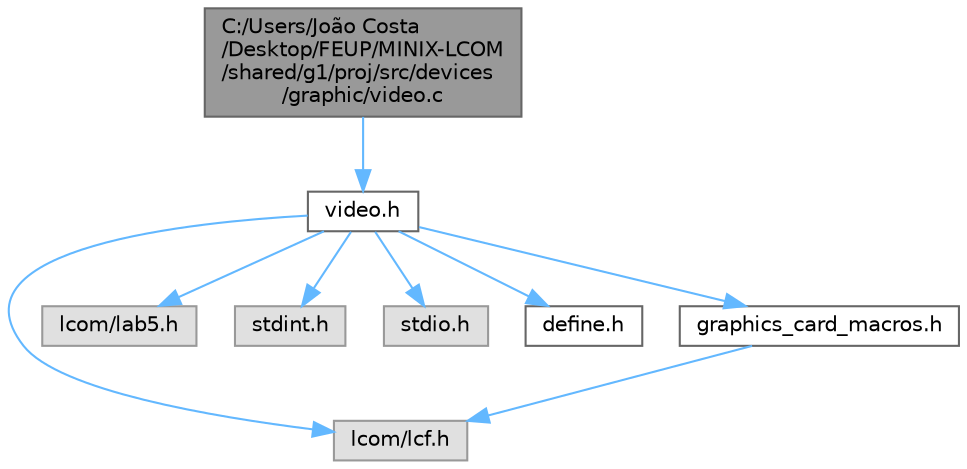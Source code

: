 digraph "C:/Users/João Costa/Desktop/FEUP/MINIX-LCOM/shared/g1/proj/src/devices/graphic/video.c"
{
 // LATEX_PDF_SIZE
  bgcolor="transparent";
  edge [fontname=Helvetica,fontsize=10,labelfontname=Helvetica,labelfontsize=10];
  node [fontname=Helvetica,fontsize=10,shape=box,height=0.2,width=0.4];
  Node1 [label="C:/Users/João Costa\l/Desktop/FEUP/MINIX-LCOM\l/shared/g1/proj/src/devices\l/graphic/video.c",height=0.2,width=0.4,color="gray40", fillcolor="grey60", style="filled", fontcolor="black",tooltip=" "];
  Node1 -> Node2 [color="steelblue1",style="solid"];
  Node2 [label="video.h",height=0.2,width=0.4,color="grey40", fillcolor="white", style="filled",URL="$video_8h.html",tooltip=" "];
  Node2 -> Node3 [color="steelblue1",style="solid"];
  Node3 [label="lcom/lcf.h",height=0.2,width=0.4,color="grey60", fillcolor="#E0E0E0", style="filled",tooltip=" "];
  Node2 -> Node4 [color="steelblue1",style="solid"];
  Node4 [label="lcom/lab5.h",height=0.2,width=0.4,color="grey60", fillcolor="#E0E0E0", style="filled",tooltip=" "];
  Node2 -> Node5 [color="steelblue1",style="solid"];
  Node5 [label="stdint.h",height=0.2,width=0.4,color="grey60", fillcolor="#E0E0E0", style="filled",tooltip=" "];
  Node2 -> Node6 [color="steelblue1",style="solid"];
  Node6 [label="stdio.h",height=0.2,width=0.4,color="grey60", fillcolor="#E0E0E0", style="filled",tooltip=" "];
  Node2 -> Node7 [color="steelblue1",style="solid"];
  Node7 [label="define.h",height=0.2,width=0.4,color="grey40", fillcolor="white", style="filled",URL="$define_8h.html",tooltip=" "];
  Node2 -> Node8 [color="steelblue1",style="solid"];
  Node8 [label="graphics_card_macros.h",height=0.2,width=0.4,color="grey40", fillcolor="white", style="filled",URL="$graphics__card__macros_8h.html",tooltip=" "];
  Node8 -> Node3 [color="steelblue1",style="solid"];
}
